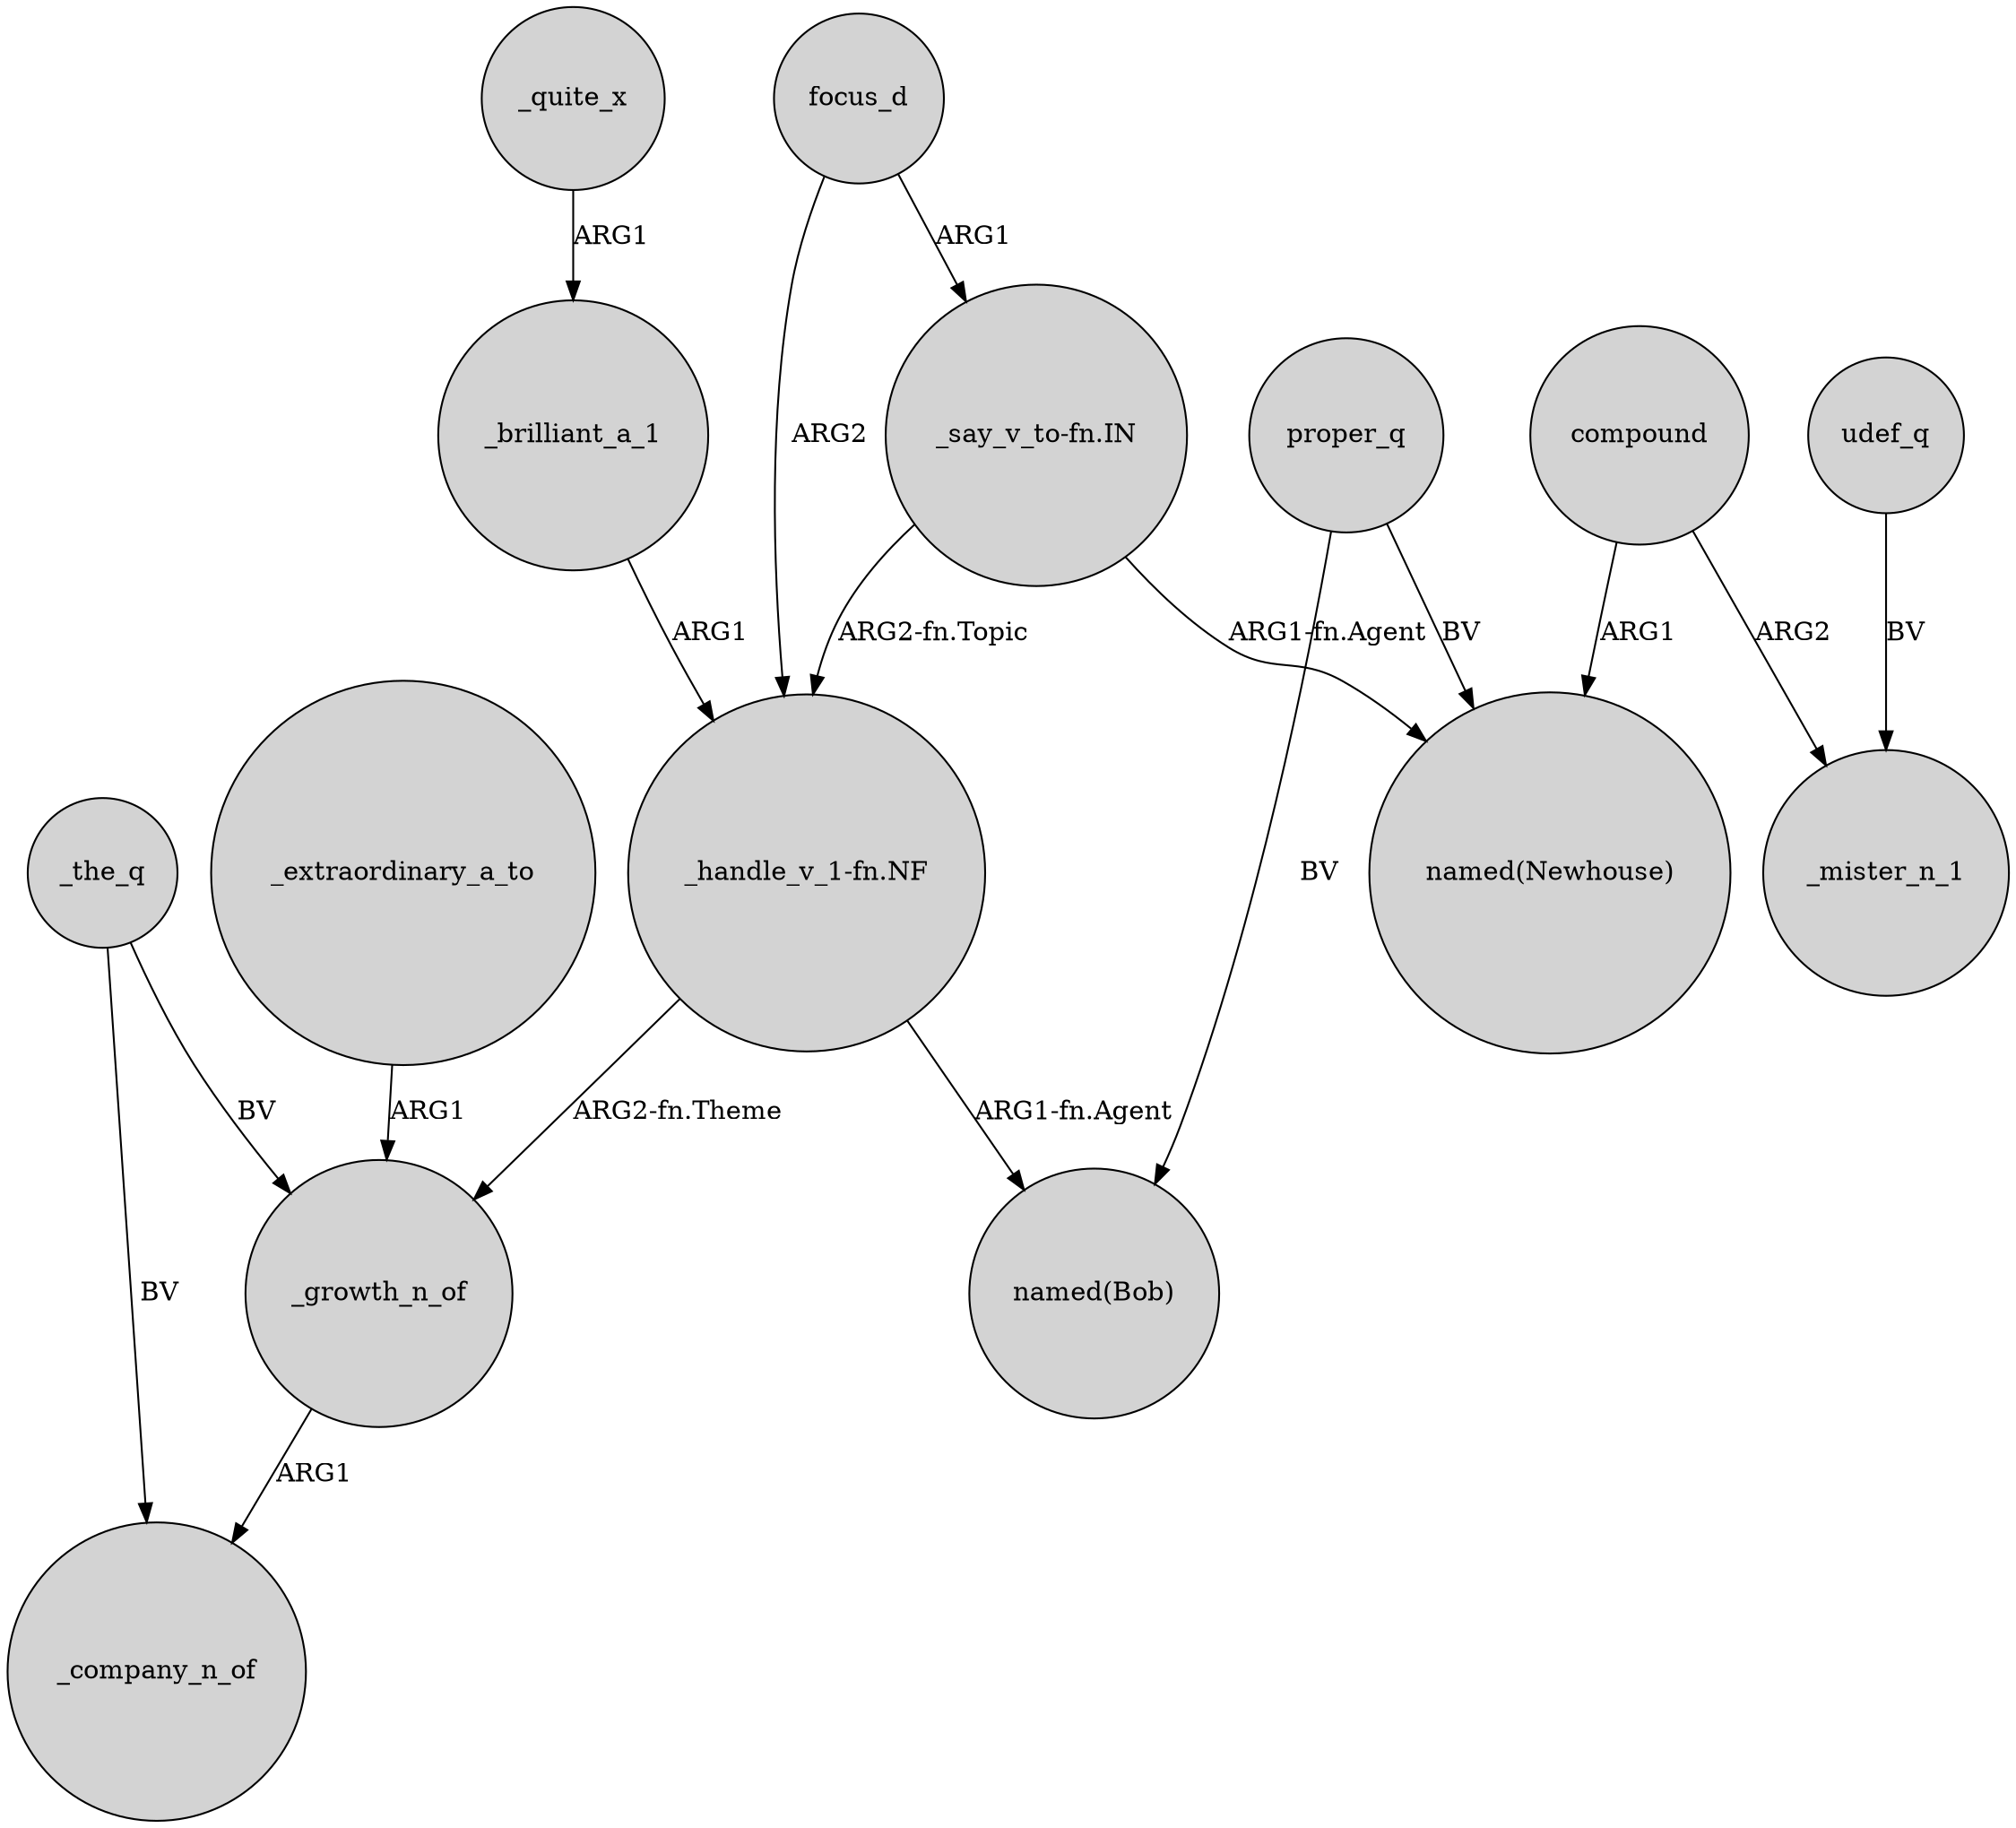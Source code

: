 digraph {
	node [shape=circle style=filled]
	_the_q -> _growth_n_of [label=BV]
	udef_q -> _mister_n_1 [label=BV]
	_brilliant_a_1 -> "_handle_v_1-fn.NF" [label=ARG1]
	focus_d -> "_handle_v_1-fn.NF" [label=ARG2]
	"_handle_v_1-fn.NF" -> _growth_n_of [label="ARG2-fn.Theme"]
	_quite_x -> _brilliant_a_1 [label=ARG1]
	_extraordinary_a_to -> _growth_n_of [label=ARG1]
	"_say_v_to-fn.IN" -> "_handle_v_1-fn.NF" [label="ARG2-fn.Topic"]
	proper_q -> "named(Newhouse)" [label=BV]
	compound -> _mister_n_1 [label=ARG2]
	_growth_n_of -> _company_n_of [label=ARG1]
	_the_q -> _company_n_of [label=BV]
	"_say_v_to-fn.IN" -> "named(Newhouse)" [label="ARG1-fn.Agent"]
	compound -> "named(Newhouse)" [label=ARG1]
	"_handle_v_1-fn.NF" -> "named(Bob)" [label="ARG1-fn.Agent"]
	focus_d -> "_say_v_to-fn.IN" [label=ARG1]
	proper_q -> "named(Bob)" [label=BV]
}
